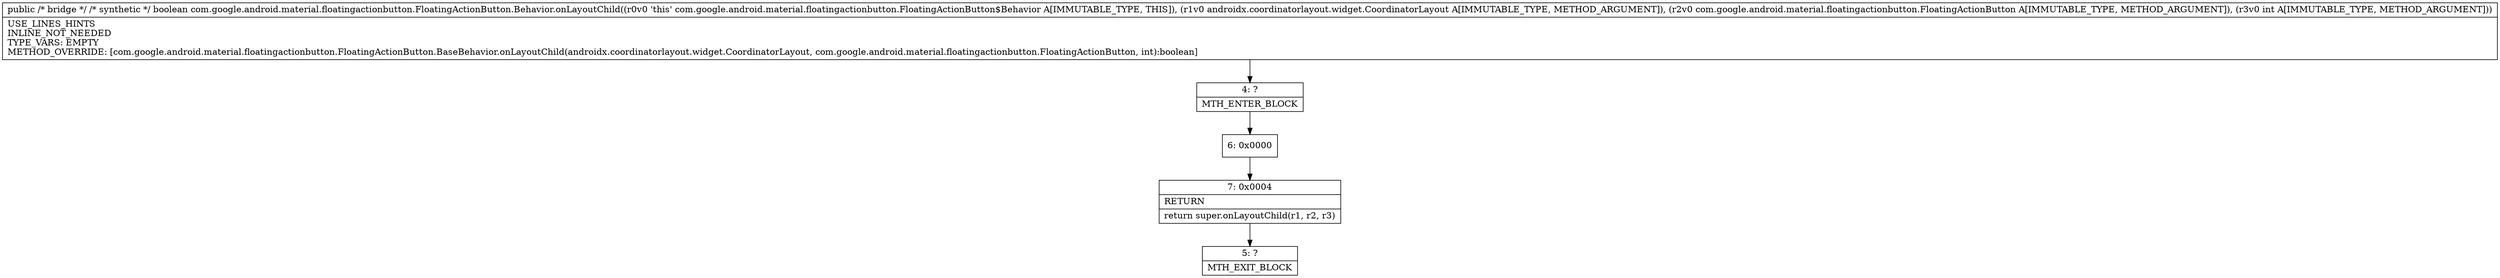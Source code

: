 digraph "CFG forcom.google.android.material.floatingactionbutton.FloatingActionButton.Behavior.onLayoutChild(Landroidx\/coordinatorlayout\/widget\/CoordinatorLayout;Lcom\/google\/android\/material\/floatingactionbutton\/FloatingActionButton;I)Z" {
Node_4 [shape=record,label="{4\:\ ?|MTH_ENTER_BLOCK\l}"];
Node_6 [shape=record,label="{6\:\ 0x0000}"];
Node_7 [shape=record,label="{7\:\ 0x0004|RETURN\l|return super.onLayoutChild(r1, r2, r3)\l}"];
Node_5 [shape=record,label="{5\:\ ?|MTH_EXIT_BLOCK\l}"];
MethodNode[shape=record,label="{public \/* bridge *\/ \/* synthetic *\/ boolean com.google.android.material.floatingactionbutton.FloatingActionButton.Behavior.onLayoutChild((r0v0 'this' com.google.android.material.floatingactionbutton.FloatingActionButton$Behavior A[IMMUTABLE_TYPE, THIS]), (r1v0 androidx.coordinatorlayout.widget.CoordinatorLayout A[IMMUTABLE_TYPE, METHOD_ARGUMENT]), (r2v0 com.google.android.material.floatingactionbutton.FloatingActionButton A[IMMUTABLE_TYPE, METHOD_ARGUMENT]), (r3v0 int A[IMMUTABLE_TYPE, METHOD_ARGUMENT]))  | USE_LINES_HINTS\lINLINE_NOT_NEEDED\lTYPE_VARS: EMPTY\lMETHOD_OVERRIDE: [com.google.android.material.floatingactionbutton.FloatingActionButton.BaseBehavior.onLayoutChild(androidx.coordinatorlayout.widget.CoordinatorLayout, com.google.android.material.floatingactionbutton.FloatingActionButton, int):boolean]\l}"];
MethodNode -> Node_4;Node_4 -> Node_6;
Node_6 -> Node_7;
Node_7 -> Node_5;
}

